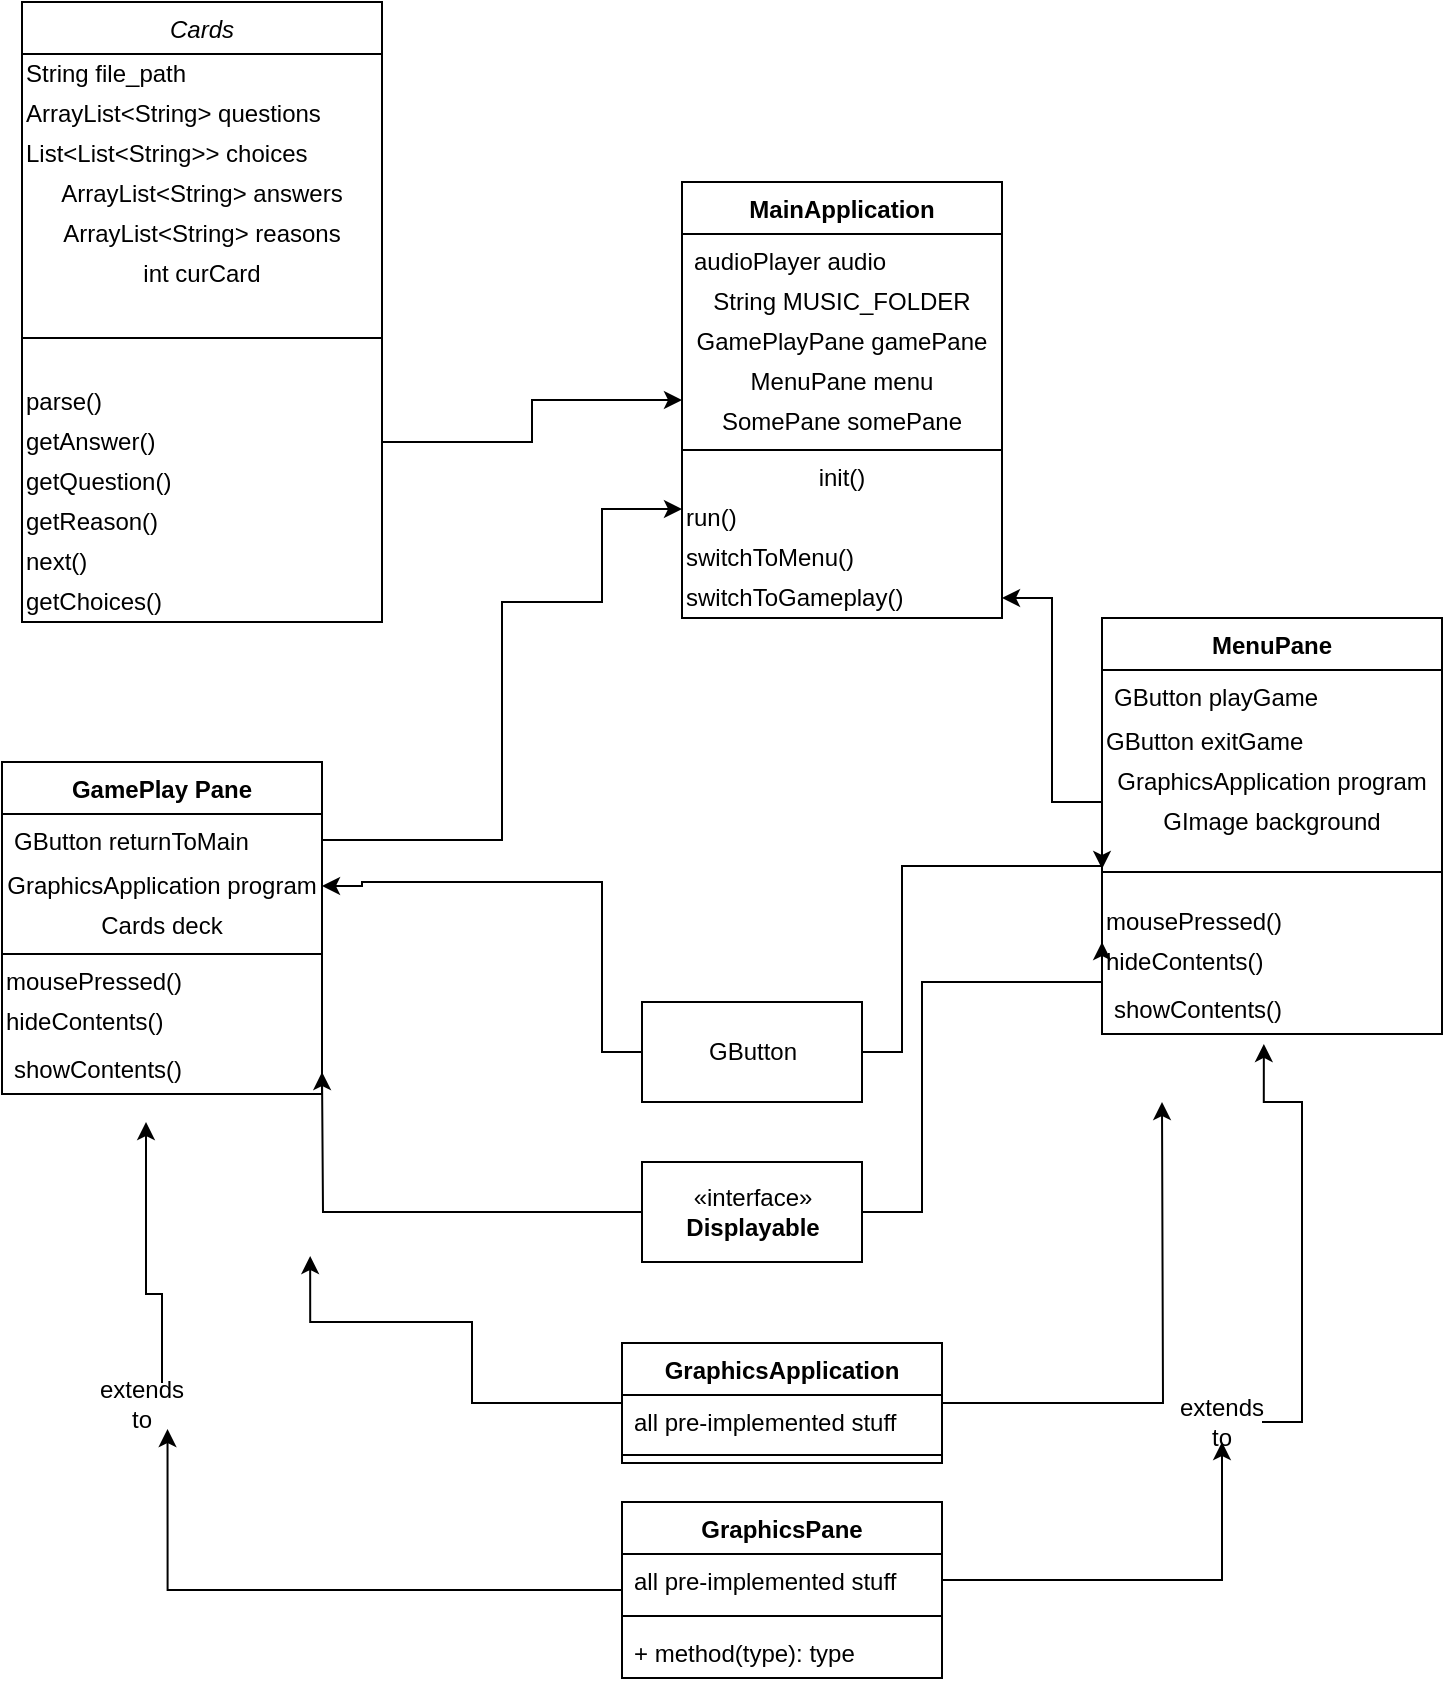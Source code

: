 <mxfile version="14.3.2" type="github">
  <diagram id="C5RBs43oDa-KdzZeNtuy" name="Page-1">
    <mxGraphModel dx="1900" dy="1122" grid="1" gridSize="10" guides="1" tooltips="1" connect="1" arrows="1" fold="1" page="1" pageScale="1" pageWidth="827" pageHeight="1169" math="0" shadow="0">
      <root>
        <mxCell id="WIyWlLk6GJQsqaUBKTNV-0" />
        <mxCell id="WIyWlLk6GJQsqaUBKTNV-1" parent="WIyWlLk6GJQsqaUBKTNV-0" />
        <mxCell id="zkfFHV4jXpPFQw0GAbJ--0" value="Cards" style="swimlane;fontStyle=2;align=center;verticalAlign=top;childLayout=stackLayout;horizontal=1;startSize=26;horizontalStack=0;resizeParent=1;resizeLast=0;collapsible=1;marginBottom=0;rounded=0;shadow=0;strokeWidth=1;" parent="WIyWlLk6GJQsqaUBKTNV-1" vertex="1">
          <mxGeometry x="-70" y="70" width="180" height="310" as="geometry">
            <mxRectangle x="230" y="140" width="160" height="26" as="alternateBounds" />
          </mxGeometry>
        </mxCell>
        <mxCell id="xebQPA5SNUuZlElYcB30-27" value="String file_path" style="text;html=1;strokeColor=none;fillColor=none;align=left;verticalAlign=middle;whiteSpace=wrap;rounded=0;" parent="zkfFHV4jXpPFQw0GAbJ--0" vertex="1">
          <mxGeometry y="26" width="180" height="20" as="geometry" />
        </mxCell>
        <mxCell id="xebQPA5SNUuZlElYcB30-46" value="ArrayList&amp;lt;String&amp;gt; questions" style="text;html=1;strokeColor=none;fillColor=none;align=left;verticalAlign=middle;whiteSpace=wrap;rounded=0;" parent="zkfFHV4jXpPFQw0GAbJ--0" vertex="1">
          <mxGeometry y="46" width="180" height="20" as="geometry" />
        </mxCell>
        <mxCell id="xebQPA5SNUuZlElYcB30-47" value="List&amp;lt;List&amp;lt;String&amp;gt;&amp;gt; choices" style="text;html=1;strokeColor=none;fillColor=none;align=left;verticalAlign=middle;whiteSpace=wrap;rounded=0;" parent="zkfFHV4jXpPFQw0GAbJ--0" vertex="1">
          <mxGeometry y="66" width="180" height="20" as="geometry" />
        </mxCell>
        <mxCell id="NdgY7wbA8HRYmO2Sopo_-1" value="ArrayList&amp;lt;String&amp;gt; answers" style="text;html=1;strokeColor=none;fillColor=none;align=center;verticalAlign=middle;whiteSpace=wrap;rounded=0;" vertex="1" parent="zkfFHV4jXpPFQw0GAbJ--0">
          <mxGeometry y="86" width="180" height="20" as="geometry" />
        </mxCell>
        <mxCell id="NdgY7wbA8HRYmO2Sopo_-2" value="ArrayList&amp;lt;String&amp;gt; reasons" style="text;html=1;strokeColor=none;fillColor=none;align=center;verticalAlign=middle;whiteSpace=wrap;rounded=0;" vertex="1" parent="zkfFHV4jXpPFQw0GAbJ--0">
          <mxGeometry y="106" width="180" height="20" as="geometry" />
        </mxCell>
        <mxCell id="NdgY7wbA8HRYmO2Sopo_-3" value="int curCard" style="text;html=1;strokeColor=none;fillColor=none;align=center;verticalAlign=middle;whiteSpace=wrap;rounded=0;" vertex="1" parent="zkfFHV4jXpPFQw0GAbJ--0">
          <mxGeometry y="126" width="180" height="20" as="geometry" />
        </mxCell>
        <mxCell id="zkfFHV4jXpPFQw0GAbJ--4" value="" style="line;html=1;strokeWidth=1;align=left;verticalAlign=middle;spacingTop=-1;spacingLeft=3;spacingRight=3;rotatable=0;labelPosition=right;points=[];portConstraint=eastwest;" parent="zkfFHV4jXpPFQw0GAbJ--0" vertex="1">
          <mxGeometry y="146" width="180" height="44" as="geometry" />
        </mxCell>
        <mxCell id="KH0oMgd1c5yute4s8Psu-13" value="&lt;div align=&quot;left&quot;&gt;parse()&lt;/div&gt;" style="text;html=1;strokeColor=none;fillColor=none;align=left;verticalAlign=middle;whiteSpace=wrap;rounded=0;" parent="zkfFHV4jXpPFQw0GAbJ--0" vertex="1">
          <mxGeometry y="190" width="180" height="20" as="geometry" />
        </mxCell>
        <mxCell id="xebQPA5SNUuZlElYcB30-16" value="&lt;div align=&quot;left&quot;&gt;getAnswer()&lt;/div&gt;" style="text;html=1;strokeColor=none;fillColor=none;align=left;verticalAlign=middle;whiteSpace=wrap;rounded=0;" parent="zkfFHV4jXpPFQw0GAbJ--0" vertex="1">
          <mxGeometry y="210" width="180" height="20" as="geometry" />
        </mxCell>
        <mxCell id="xebQPA5SNUuZlElYcB30-17" value="&lt;div align=&quot;left&quot;&gt;getQuestion()&lt;/div&gt;" style="text;html=1;strokeColor=none;fillColor=none;align=left;verticalAlign=middle;whiteSpace=wrap;rounded=0;" parent="zkfFHV4jXpPFQw0GAbJ--0" vertex="1">
          <mxGeometry y="230" width="180" height="20" as="geometry" />
        </mxCell>
        <mxCell id="xebQPA5SNUuZlElYcB30-6" value="&lt;div align=&quot;left&quot;&gt;getReason()&lt;/div&gt;" style="text;html=1;strokeColor=none;fillColor=none;align=left;verticalAlign=middle;whiteSpace=wrap;rounded=0;" parent="zkfFHV4jXpPFQw0GAbJ--0" vertex="1">
          <mxGeometry y="250" width="180" height="20" as="geometry" />
        </mxCell>
        <mxCell id="xebQPA5SNUuZlElYcB30-34" value="&lt;div align=&quot;left&quot;&gt;next()&lt;/div&gt;" style="text;html=1;strokeColor=none;fillColor=none;align=left;verticalAlign=middle;whiteSpace=wrap;rounded=0;" parent="zkfFHV4jXpPFQw0GAbJ--0" vertex="1">
          <mxGeometry y="270" width="180" height="20" as="geometry" />
        </mxCell>
        <mxCell id="NdgY7wbA8HRYmO2Sopo_-0" value="&lt;div align=&quot;left&quot;&gt;getChoices()&lt;/div&gt;" style="text;html=1;strokeColor=none;fillColor=none;align=left;verticalAlign=middle;whiteSpace=wrap;rounded=0;" vertex="1" parent="zkfFHV4jXpPFQw0GAbJ--0">
          <mxGeometry y="290" width="180" height="20" as="geometry" />
        </mxCell>
        <mxCell id="xebQPA5SNUuZlElYcB30-97" style="edgeStyle=orthogonalEdgeStyle;rounded=0;orthogonalLoop=1;jettySize=auto;html=1;" parent="WIyWlLk6GJQsqaUBKTNV-1" source="xebQPA5SNUuZlElYcB30-35" target="KH0oMgd1c5yute4s8Psu-3" edge="1">
          <mxGeometry relative="1" as="geometry">
            <mxPoint x="430" y="360" as="targetPoint" />
            <Array as="points">
              <mxPoint x="445" y="470" />
              <mxPoint x="445" y="368" />
            </Array>
          </mxGeometry>
        </mxCell>
        <mxCell id="xebQPA5SNUuZlElYcB30-35" value="MenuPane" style="swimlane;fontStyle=1;align=center;verticalAlign=top;childLayout=stackLayout;horizontal=1;startSize=26;horizontalStack=0;resizeParent=1;resizeParentMax=0;resizeLast=0;collapsible=1;marginBottom=0;" parent="WIyWlLk6GJQsqaUBKTNV-1" vertex="1">
          <mxGeometry x="470" y="378" width="170" height="208" as="geometry" />
        </mxCell>
        <mxCell id="xebQPA5SNUuZlElYcB30-36" value="GButton playGame" style="text;strokeColor=none;fillColor=none;align=left;verticalAlign=top;spacingLeft=4;spacingRight=4;overflow=hidden;rotatable=0;points=[[0,0.5],[1,0.5]];portConstraint=eastwest;" parent="xebQPA5SNUuZlElYcB30-35" vertex="1">
          <mxGeometry y="26" width="170" height="26" as="geometry" />
        </mxCell>
        <mxCell id="xebQPA5SNUuZlElYcB30-39" value="&lt;div align=&quot;left&quot;&gt;GButton exitGame&lt;br&gt;&lt;/div&gt;" style="text;html=1;strokeColor=none;fillColor=none;align=left;verticalAlign=middle;whiteSpace=wrap;rounded=0;" parent="xebQPA5SNUuZlElYcB30-35" vertex="1">
          <mxGeometry y="52" width="170" height="20" as="geometry" />
        </mxCell>
        <mxCell id="xebQPA5SNUuZlElYcB30-54" value="GraphicsApplication program" style="text;html=1;strokeColor=none;fillColor=none;align=center;verticalAlign=middle;whiteSpace=wrap;rounded=0;" parent="xebQPA5SNUuZlElYcB30-35" vertex="1">
          <mxGeometry y="72" width="170" height="20" as="geometry" />
        </mxCell>
        <mxCell id="KH0oMgd1c5yute4s8Psu-11" value="GImage background" style="text;html=1;strokeColor=none;fillColor=none;align=center;verticalAlign=middle;whiteSpace=wrap;rounded=0;" parent="xebQPA5SNUuZlElYcB30-35" vertex="1">
          <mxGeometry y="92" width="170" height="20" as="geometry" />
        </mxCell>
        <mxCell id="xebQPA5SNUuZlElYcB30-37" value="" style="line;strokeWidth=1;fillColor=none;align=left;verticalAlign=middle;spacingTop=-1;spacingLeft=3;spacingRight=3;rotatable=0;labelPosition=right;points=[];portConstraint=eastwest;" parent="xebQPA5SNUuZlElYcB30-35" vertex="1">
          <mxGeometry y="112" width="170" height="30" as="geometry" />
        </mxCell>
        <mxCell id="xebQPA5SNUuZlElYcB30-51" value="&lt;div align=&quot;left&quot;&gt;mousePressed()&lt;/div&gt;" style="text;html=1;strokeColor=none;fillColor=none;align=left;verticalAlign=middle;whiteSpace=wrap;rounded=0;" parent="xebQPA5SNUuZlElYcB30-35" vertex="1">
          <mxGeometry y="142" width="170" height="20" as="geometry" />
        </mxCell>
        <mxCell id="xebQPA5SNUuZlElYcB30-49" value="&lt;div align=&quot;left&quot;&gt;hideContents()&lt;/div&gt;" style="text;html=1;strokeColor=none;fillColor=none;align=left;verticalAlign=middle;whiteSpace=wrap;rounded=0;" parent="xebQPA5SNUuZlElYcB30-35" vertex="1">
          <mxGeometry y="162" width="170" height="20" as="geometry" />
        </mxCell>
        <mxCell id="xebQPA5SNUuZlElYcB30-38" value="showContents()" style="text;strokeColor=none;fillColor=none;align=left;verticalAlign=top;spacingLeft=4;spacingRight=4;overflow=hidden;rotatable=0;points=[[0,0.5],[1,0.5]];portConstraint=eastwest;" parent="xebQPA5SNUuZlElYcB30-35" vertex="1">
          <mxGeometry y="182" width="170" height="26" as="geometry" />
        </mxCell>
        <mxCell id="xebQPA5SNUuZlElYcB30-40" value="GamePlay Pane" style="swimlane;fontStyle=1;align=center;verticalAlign=top;childLayout=stackLayout;horizontal=1;startSize=26;horizontalStack=0;resizeParent=1;resizeParentMax=0;resizeLast=0;collapsible=1;marginBottom=0;" parent="WIyWlLk6GJQsqaUBKTNV-1" vertex="1">
          <mxGeometry x="-80" y="450" width="160" height="166" as="geometry" />
        </mxCell>
        <mxCell id="xebQPA5SNUuZlElYcB30-41" value="GButton returnToMain" style="text;strokeColor=none;fillColor=none;align=left;verticalAlign=top;spacingLeft=4;spacingRight=4;overflow=hidden;rotatable=0;points=[[0,0.5],[1,0.5]];portConstraint=eastwest;" parent="xebQPA5SNUuZlElYcB30-40" vertex="1">
          <mxGeometry y="26" width="160" height="26" as="geometry" />
        </mxCell>
        <mxCell id="xebQPA5SNUuZlElYcB30-45" value="GraphicsApplication program" style="text;html=1;strokeColor=none;fillColor=none;align=center;verticalAlign=middle;whiteSpace=wrap;rounded=0;" parent="xebQPA5SNUuZlElYcB30-40" vertex="1">
          <mxGeometry y="52" width="160" height="20" as="geometry" />
        </mxCell>
        <mxCell id="xebQPA5SNUuZlElYcB30-44" value="Cards deck" style="text;html=1;strokeColor=none;fillColor=none;align=center;verticalAlign=middle;whiteSpace=wrap;rounded=0;" parent="xebQPA5SNUuZlElYcB30-40" vertex="1">
          <mxGeometry y="72" width="160" height="20" as="geometry" />
        </mxCell>
        <mxCell id="xebQPA5SNUuZlElYcB30-42" value="" style="line;strokeWidth=1;fillColor=none;align=left;verticalAlign=middle;spacingTop=-1;spacingLeft=3;spacingRight=3;rotatable=0;labelPosition=right;points=[];portConstraint=eastwest;" parent="xebQPA5SNUuZlElYcB30-40" vertex="1">
          <mxGeometry y="92" width="160" height="8" as="geometry" />
        </mxCell>
        <mxCell id="xebQPA5SNUuZlElYcB30-50" value="&lt;div align=&quot;left&quot;&gt;mousePressed()&lt;/div&gt;" style="text;html=1;strokeColor=none;fillColor=none;align=left;verticalAlign=middle;whiteSpace=wrap;rounded=0;" parent="xebQPA5SNUuZlElYcB30-40" vertex="1">
          <mxGeometry y="100" width="160" height="20" as="geometry" />
        </mxCell>
        <mxCell id="xebQPA5SNUuZlElYcB30-48" value="&lt;div align=&quot;left&quot;&gt;hideContents()&lt;/div&gt;" style="text;html=1;strokeColor=none;fillColor=none;align=left;verticalAlign=middle;whiteSpace=wrap;rounded=0;" parent="xebQPA5SNUuZlElYcB30-40" vertex="1">
          <mxGeometry y="120" width="160" height="20" as="geometry" />
        </mxCell>
        <mxCell id="xebQPA5SNUuZlElYcB30-43" value="showContents()" style="text;strokeColor=none;fillColor=none;align=left;verticalAlign=top;spacingLeft=4;spacingRight=4;overflow=hidden;rotatable=0;points=[[0,0.5],[1,0.5]];portConstraint=eastwest;" parent="xebQPA5SNUuZlElYcB30-40" vertex="1">
          <mxGeometry y="140" width="160" height="26" as="geometry" />
        </mxCell>
        <mxCell id="xebQPA5SNUuZlElYcB30-58" value="MainApplication" style="swimlane;fontStyle=1;align=center;verticalAlign=top;childLayout=stackLayout;horizontal=1;startSize=26;horizontalStack=0;resizeParent=1;resizeParentMax=0;resizeLast=0;collapsible=1;marginBottom=0;" parent="WIyWlLk6GJQsqaUBKTNV-1" vertex="1">
          <mxGeometry x="260" y="160" width="160" height="218" as="geometry" />
        </mxCell>
        <mxCell id="zkfFHV4jXpPFQw0GAbJ--18" value="audioPlayer audio" style="text;align=left;verticalAlign=top;spacingLeft=4;spacingRight=4;overflow=hidden;rotatable=0;points=[[0,0.5],[1,0.5]];portConstraint=eastwest;" parent="xebQPA5SNUuZlElYcB30-58" vertex="1">
          <mxGeometry y="26" width="160" height="24" as="geometry" />
        </mxCell>
        <mxCell id="KH0oMgd1c5yute4s8Psu-5" value="&lt;div align=&quot;left&quot;&gt;String MUSIC_FOLDER&lt;br&gt;&lt;/div&gt;" style="text;html=1;strokeColor=none;fillColor=none;align=center;verticalAlign=middle;whiteSpace=wrap;rounded=0;" parent="xebQPA5SNUuZlElYcB30-58" vertex="1">
          <mxGeometry y="50" width="160" height="20" as="geometry" />
        </mxCell>
        <mxCell id="KH0oMgd1c5yute4s8Psu-8" value="GamePlayPane gamePane" style="text;html=1;strokeColor=none;fillColor=none;align=center;verticalAlign=middle;whiteSpace=wrap;rounded=0;" parent="xebQPA5SNUuZlElYcB30-58" vertex="1">
          <mxGeometry y="70" width="160" height="20" as="geometry" />
        </mxCell>
        <mxCell id="KH0oMgd1c5yute4s8Psu-7" value="MenuPane menu" style="text;html=1;strokeColor=none;fillColor=none;align=center;verticalAlign=middle;whiteSpace=wrap;rounded=0;" parent="xebQPA5SNUuZlElYcB30-58" vertex="1">
          <mxGeometry y="90" width="160" height="20" as="geometry" />
        </mxCell>
        <mxCell id="KH0oMgd1c5yute4s8Psu-6" value="SomePane somePane" style="text;html=1;strokeColor=none;fillColor=none;align=center;verticalAlign=middle;whiteSpace=wrap;rounded=0;" parent="xebQPA5SNUuZlElYcB30-58" vertex="1">
          <mxGeometry y="110" width="160" height="20" as="geometry" />
        </mxCell>
        <mxCell id="xebQPA5SNUuZlElYcB30-60" value="" style="line;strokeWidth=1;fillColor=none;align=left;verticalAlign=middle;spacingTop=-1;spacingLeft=3;spacingRight=3;rotatable=0;labelPosition=right;points=[];portConstraint=eastwest;" parent="xebQPA5SNUuZlElYcB30-58" vertex="1">
          <mxGeometry y="130" width="160" height="8" as="geometry" />
        </mxCell>
        <mxCell id="NdgY7wbA8HRYmO2Sopo_-4" value="init()" style="text;html=1;strokeColor=none;fillColor=none;align=center;verticalAlign=middle;whiteSpace=wrap;rounded=0;" vertex="1" parent="xebQPA5SNUuZlElYcB30-58">
          <mxGeometry y="138" width="160" height="20" as="geometry" />
        </mxCell>
        <mxCell id="xebQPA5SNUuZlElYcB30-83" value="run()" style="text;html=1;strokeColor=none;fillColor=none;align=left;verticalAlign=middle;whiteSpace=wrap;rounded=0;" parent="xebQPA5SNUuZlElYcB30-58" vertex="1">
          <mxGeometry y="158" width="160" height="20" as="geometry" />
        </mxCell>
        <mxCell id="KH0oMgd1c5yute4s8Psu-1" value="switchToMenu()" style="text;html=1;strokeColor=none;fillColor=none;align=left;verticalAlign=middle;whiteSpace=wrap;rounded=0;" parent="xebQPA5SNUuZlElYcB30-58" vertex="1">
          <mxGeometry y="178" width="160" height="20" as="geometry" />
        </mxCell>
        <mxCell id="KH0oMgd1c5yute4s8Psu-3" value="switchToGameplay()" style="text;html=1;strokeColor=none;fillColor=none;align=left;verticalAlign=middle;whiteSpace=wrap;rounded=0;" parent="xebQPA5SNUuZlElYcB30-58" vertex="1">
          <mxGeometry y="198" width="160" height="20" as="geometry" />
        </mxCell>
        <mxCell id="xebQPA5SNUuZlElYcB30-63" style="edgeStyle=orthogonalEdgeStyle;rounded=0;orthogonalLoop=1;jettySize=auto;html=1;entryX=0;entryY=0.75;entryDx=0;entryDy=0;" parent="WIyWlLk6GJQsqaUBKTNV-1" source="xebQPA5SNUuZlElYcB30-41" target="xebQPA5SNUuZlElYcB30-58" edge="1">
          <mxGeometry relative="1" as="geometry">
            <mxPoint x="410" y="240" as="targetPoint" />
            <Array as="points">
              <mxPoint x="170" y="489" />
              <mxPoint x="170" y="370" />
              <mxPoint x="220" y="370" />
              <mxPoint x="220" y="324" />
            </Array>
          </mxGeometry>
        </mxCell>
        <mxCell id="xebQPA5SNUuZlElYcB30-66" style="edgeStyle=orthogonalEdgeStyle;rounded=0;orthogonalLoop=1;jettySize=auto;html=1;" parent="WIyWlLk6GJQsqaUBKTNV-1" source="xebQPA5SNUuZlElYcB30-16" target="xebQPA5SNUuZlElYcB30-58" edge="1">
          <mxGeometry relative="1" as="geometry" />
        </mxCell>
        <mxCell id="xebQPA5SNUuZlElYcB30-94" style="edgeStyle=orthogonalEdgeStyle;rounded=0;orthogonalLoop=1;jettySize=auto;html=1;entryX=0.963;entryY=1.05;entryDx=0;entryDy=0;entryPerimeter=0;" parent="WIyWlLk6GJQsqaUBKTNV-1" source="xebQPA5SNUuZlElYcB30-67" edge="1">
          <mxGeometry relative="1" as="geometry">
            <mxPoint x="74.08" y="697" as="targetPoint" />
            <Array as="points">
              <mxPoint x="155" y="771" />
              <mxPoint x="155" y="730" />
              <mxPoint x="74" y="730" />
            </Array>
          </mxGeometry>
        </mxCell>
        <mxCell id="xebQPA5SNUuZlElYcB30-95" style="edgeStyle=orthogonalEdgeStyle;rounded=0;orthogonalLoop=1;jettySize=auto;html=1;" parent="WIyWlLk6GJQsqaUBKTNV-1" source="xebQPA5SNUuZlElYcB30-67" edge="1">
          <mxGeometry relative="1" as="geometry">
            <mxPoint x="500" y="620" as="targetPoint" />
          </mxGeometry>
        </mxCell>
        <mxCell id="xebQPA5SNUuZlElYcB30-67" value="GraphicsApplication" style="swimlane;fontStyle=1;align=center;verticalAlign=top;childLayout=stackLayout;horizontal=1;startSize=26;horizontalStack=0;resizeParent=1;resizeParentMax=0;resizeLast=0;collapsible=1;marginBottom=0;" parent="WIyWlLk6GJQsqaUBKTNV-1" vertex="1">
          <mxGeometry x="230" y="740.5" width="160" height="60" as="geometry" />
        </mxCell>
        <mxCell id="xebQPA5SNUuZlElYcB30-68" value="all pre-implemented stuff" style="text;strokeColor=none;fillColor=none;align=left;verticalAlign=top;spacingLeft=4;spacingRight=4;overflow=hidden;rotatable=0;points=[[0,0.5],[1,0.5]];portConstraint=eastwest;" parent="xebQPA5SNUuZlElYcB30-67" vertex="1">
          <mxGeometry y="26" width="160" height="26" as="geometry" />
        </mxCell>
        <mxCell id="xebQPA5SNUuZlElYcB30-69" value="" style="line;strokeWidth=1;fillColor=none;align=left;verticalAlign=middle;spacingTop=-1;spacingLeft=3;spacingRight=3;rotatable=0;labelPosition=right;points=[];portConstraint=eastwest;" parent="xebQPA5SNUuZlElYcB30-67" vertex="1">
          <mxGeometry y="52" width="160" height="8" as="geometry" />
        </mxCell>
        <mxCell id="xebQPA5SNUuZlElYcB30-75" style="edgeStyle=orthogonalEdgeStyle;rounded=0;orthogonalLoop=1;jettySize=auto;html=1;" parent="WIyWlLk6GJQsqaUBKTNV-1" source="xebQPA5SNUuZlElYcB30-77" edge="1">
          <mxGeometry relative="1" as="geometry">
            <mxPoint x="-8" y="630" as="targetPoint" />
            <Array as="points">
              <mxPoint y="716" />
              <mxPoint x="-8" y="716" />
            </Array>
          </mxGeometry>
        </mxCell>
        <mxCell id="xebQPA5SNUuZlElYcB30-71" value="GraphicsPane" style="swimlane;fontStyle=1;align=center;verticalAlign=top;childLayout=stackLayout;horizontal=1;startSize=26;horizontalStack=0;resizeParent=1;resizeParentMax=0;resizeLast=0;collapsible=1;marginBottom=0;" parent="WIyWlLk6GJQsqaUBKTNV-1" vertex="1">
          <mxGeometry x="230" y="820" width="160" height="88" as="geometry" />
        </mxCell>
        <mxCell id="xebQPA5SNUuZlElYcB30-72" value="all pre-implemented stuff" style="text;strokeColor=none;fillColor=none;align=left;verticalAlign=top;spacingLeft=4;spacingRight=4;overflow=hidden;rotatable=0;points=[[0,0.5],[1,0.5]];portConstraint=eastwest;" parent="xebQPA5SNUuZlElYcB30-71" vertex="1">
          <mxGeometry y="26" width="160" height="26" as="geometry" />
        </mxCell>
        <mxCell id="xebQPA5SNUuZlElYcB30-73" value="" style="line;strokeWidth=1;fillColor=none;align=left;verticalAlign=middle;spacingTop=-1;spacingLeft=3;spacingRight=3;rotatable=0;labelPosition=right;points=[];portConstraint=eastwest;" parent="xebQPA5SNUuZlElYcB30-71" vertex="1">
          <mxGeometry y="52" width="160" height="10" as="geometry" />
        </mxCell>
        <mxCell id="xebQPA5SNUuZlElYcB30-74" value="+ method(type): type" style="text;strokeColor=none;fillColor=none;align=left;verticalAlign=top;spacingLeft=4;spacingRight=4;overflow=hidden;rotatable=0;points=[[0,0.5],[1,0.5]];portConstraint=eastwest;" parent="xebQPA5SNUuZlElYcB30-71" vertex="1">
          <mxGeometry y="62" width="160" height="26" as="geometry" />
        </mxCell>
        <mxCell id="xebQPA5SNUuZlElYcB30-76" style="edgeStyle=orthogonalEdgeStyle;rounded=0;orthogonalLoop=1;jettySize=auto;html=1;exitX=1;exitY=0.5;exitDx=0;exitDy=0;entryX=0.476;entryY=1.192;entryDx=0;entryDy=0;entryPerimeter=0;" parent="WIyWlLk6GJQsqaUBKTNV-1" source="xebQPA5SNUuZlElYcB30-79" target="xebQPA5SNUuZlElYcB30-38" edge="1">
          <mxGeometry relative="1" as="geometry">
            <mxPoint x="550" y="620" as="targetPoint" />
            <Array as="points">
              <mxPoint x="570" y="780" />
              <mxPoint x="570" y="620" />
            </Array>
          </mxGeometry>
        </mxCell>
        <mxCell id="xebQPA5SNUuZlElYcB30-77" value="extends to" style="text;html=1;strokeColor=none;fillColor=none;align=center;verticalAlign=middle;whiteSpace=wrap;rounded=0;" parent="WIyWlLk6GJQsqaUBKTNV-1" vertex="1">
          <mxGeometry x="-30" y="760.5" width="40" height="20" as="geometry" />
        </mxCell>
        <mxCell id="xebQPA5SNUuZlElYcB30-78" style="edgeStyle=orthogonalEdgeStyle;rounded=0;orthogonalLoop=1;jettySize=auto;html=1;entryX=0.819;entryY=1.15;entryDx=0;entryDy=0;entryPerimeter=0;" parent="WIyWlLk6GJQsqaUBKTNV-1" source="xebQPA5SNUuZlElYcB30-71" target="xebQPA5SNUuZlElYcB30-77" edge="1">
          <mxGeometry relative="1" as="geometry">
            <mxPoint x="170" y="730" as="sourcePoint" />
            <mxPoint x="221.04" y="669" as="targetPoint" />
          </mxGeometry>
        </mxCell>
        <mxCell id="xebQPA5SNUuZlElYcB30-81" style="edgeStyle=orthogonalEdgeStyle;rounded=0;orthogonalLoop=1;jettySize=auto;html=1;entryX=1;entryY=0.75;entryDx=0;entryDy=0;" parent="WIyWlLk6GJQsqaUBKTNV-1" source="xebQPA5SNUuZlElYcB30-80" edge="1">
          <mxGeometry relative="1" as="geometry">
            <mxPoint x="80" y="605" as="targetPoint" />
          </mxGeometry>
        </mxCell>
        <mxCell id="xebQPA5SNUuZlElYcB30-82" style="edgeStyle=orthogonalEdgeStyle;rounded=0;orthogonalLoop=1;jettySize=auto;html=1;exitX=1;exitY=0.5;exitDx=0;exitDy=0;" parent="WIyWlLk6GJQsqaUBKTNV-1" source="xebQPA5SNUuZlElYcB30-80" edge="1">
          <mxGeometry relative="1" as="geometry">
            <mxPoint x="470" y="540" as="targetPoint" />
            <Array as="points">
              <mxPoint x="380" y="675" />
              <mxPoint x="380" y="560" />
            </Array>
          </mxGeometry>
        </mxCell>
        <mxCell id="xebQPA5SNUuZlElYcB30-80" value="«interface»&lt;br&gt;&lt;b&gt;Displayable&lt;/b&gt;" style="html=1;" parent="WIyWlLk6GJQsqaUBKTNV-1" vertex="1">
          <mxGeometry x="240" y="650" width="110" height="50" as="geometry" />
        </mxCell>
        <mxCell id="xebQPA5SNUuZlElYcB30-91" style="edgeStyle=orthogonalEdgeStyle;rounded=0;orthogonalLoop=1;jettySize=auto;html=1;entryX=1;entryY=0.5;entryDx=0;entryDy=0;" parent="WIyWlLk6GJQsqaUBKTNV-1" source="xebQPA5SNUuZlElYcB30-89" target="xebQPA5SNUuZlElYcB30-45" edge="1">
          <mxGeometry relative="1" as="geometry">
            <Array as="points">
              <mxPoint x="220" y="595" />
              <mxPoint x="220" y="510" />
              <mxPoint x="100" y="510" />
              <mxPoint x="100" y="512" />
            </Array>
          </mxGeometry>
        </mxCell>
        <mxCell id="xebQPA5SNUuZlElYcB30-92" style="edgeStyle=orthogonalEdgeStyle;rounded=0;orthogonalLoop=1;jettySize=auto;html=1;entryX=0;entryY=0.448;entryDx=0;entryDy=0;entryPerimeter=0;" parent="WIyWlLk6GJQsqaUBKTNV-1" source="xebQPA5SNUuZlElYcB30-89" target="xebQPA5SNUuZlElYcB30-37" edge="1">
          <mxGeometry relative="1" as="geometry">
            <Array as="points">
              <mxPoint x="370" y="595" />
              <mxPoint x="370" y="502" />
              <mxPoint x="470" y="502" />
            </Array>
          </mxGeometry>
        </mxCell>
        <mxCell id="xebQPA5SNUuZlElYcB30-89" value="GButton" style="html=1;" parent="WIyWlLk6GJQsqaUBKTNV-1" vertex="1">
          <mxGeometry x="240" y="570" width="110" height="50" as="geometry" />
        </mxCell>
        <mxCell id="xebQPA5SNUuZlElYcB30-79" value="extends to" style="text;html=1;strokeColor=none;fillColor=none;align=center;verticalAlign=middle;whiteSpace=wrap;rounded=0;" parent="WIyWlLk6GJQsqaUBKTNV-1" vertex="1">
          <mxGeometry x="510" y="770" width="40" height="20" as="geometry" />
        </mxCell>
        <mxCell id="xebQPA5SNUuZlElYcB30-93" style="edgeStyle=orthogonalEdgeStyle;rounded=0;orthogonalLoop=1;jettySize=auto;html=1;exitX=1;exitY=0.5;exitDx=0;exitDy=0;" parent="WIyWlLk6GJQsqaUBKTNV-1" source="xebQPA5SNUuZlElYcB30-72" target="xebQPA5SNUuZlElYcB30-79" edge="1">
          <mxGeometry relative="1" as="geometry">
            <mxPoint x="420" y="869" as="sourcePoint" />
            <mxPoint x="530" y="660" as="targetPoint" />
          </mxGeometry>
        </mxCell>
      </root>
    </mxGraphModel>
  </diagram>
</mxfile>
